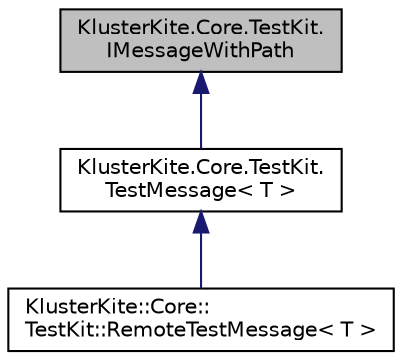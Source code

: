 digraph "KlusterKite.Core.TestKit.IMessageWithPath"
{
  edge [fontname="Helvetica",fontsize="10",labelfontname="Helvetica",labelfontsize="10"];
  node [fontname="Helvetica",fontsize="10",shape=record];
  Node0 [label="KlusterKite.Core.TestKit.\lIMessageWithPath",height=0.2,width=0.4,color="black", fillcolor="grey75", style="filled", fontcolor="black"];
  Node0 -> Node1 [dir="back",color="midnightblue",fontsize="10",style="solid",fontname="Helvetica"];
  Node1 [label="KlusterKite.Core.TestKit.\lTestMessage\< T \>",height=0.2,width=0.4,color="black", fillcolor="white", style="filled",URL="$class_kluster_kite_1_1_core_1_1_test_kit_1_1_test_message.html",tooltip="Message wrapper to include original receiver address "];
  Node1 -> Node2 [dir="back",color="midnightblue",fontsize="10",style="solid",fontname="Helvetica"];
  Node2 [label="KlusterKite::Core::\lTestKit::RemoteTestMessage\< T \>",height=0.2,width=0.4,color="black", fillcolor="white", style="filled",URL="$class_kluster_kite_1_1_core_1_1_test_kit_1_1_remote_test_message.html",tooltip="Message wrapper to include original receiver actor path and receiver node address ..."];
}
